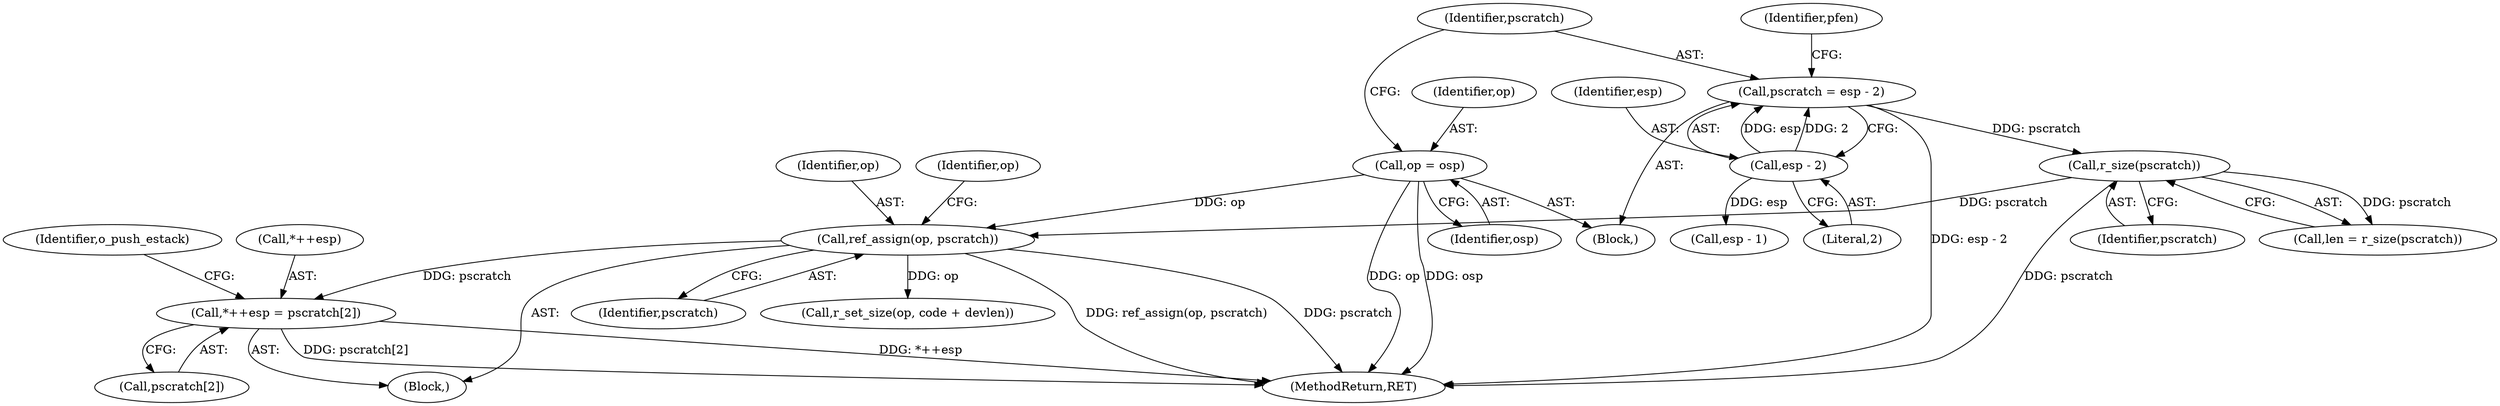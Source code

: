 digraph "0_ghostscript_2fc463d0efbd044a8232611f0898eeb12b72a970@array" {
"1000244" [label="(Call,*++esp = pscratch[2])"];
"1000234" [label="(Call,ref_assign(op, pscratch))"];
"1000110" [label="(Call,op = osp)"];
"1000149" [label="(Call,r_size(pscratch))"];
"1000114" [label="(Call,pscratch = esp - 2)"];
"1000116" [label="(Call,esp - 2)"];
"1000121" [label="(Identifier,pfen)"];
"1000110" [label="(Call,op = osp)"];
"1000236" [label="(Identifier,pscratch)"];
"1000147" [label="(Call,len = r_size(pscratch))"];
"1000114" [label="(Call,pscratch = esp - 2)"];
"1000231" [label="(Block,)"];
"1000234" [label="(Call,ref_assign(op, pscratch))"];
"1000112" [label="(Identifier,osp)"];
"1000115" [label="(Identifier,pscratch)"];
"1000245" [label="(Call,*++esp)"];
"1000248" [label="(Call,pscratch[2])"];
"1000235" [label="(Identifier,op)"];
"1000116" [label="(Call,esp - 2)"];
"1000238" [label="(Identifier,op)"];
"1000118" [label="(Literal,2)"];
"1000150" [label="(Identifier,pscratch)"];
"1000111" [label="(Identifier,op)"];
"1000237" [label="(Call,r_set_size(op, code + devlen))"];
"1000149" [label="(Call,r_size(pscratch))"];
"1000244" [label="(Call,*++esp = pscratch[2])"];
"1000117" [label="(Identifier,esp)"];
"1000252" [label="(Identifier,o_push_estack)"];
"1000108" [label="(Block,)"];
"1000123" [label="(Call,esp - 1)"];
"1000254" [label="(MethodReturn,RET)"];
"1000244" -> "1000231"  [label="AST: "];
"1000244" -> "1000248"  [label="CFG: "];
"1000245" -> "1000244"  [label="AST: "];
"1000248" -> "1000244"  [label="AST: "];
"1000252" -> "1000244"  [label="CFG: "];
"1000244" -> "1000254"  [label="DDG: pscratch[2]"];
"1000244" -> "1000254"  [label="DDG: *++esp"];
"1000234" -> "1000244"  [label="DDG: pscratch"];
"1000234" -> "1000231"  [label="AST: "];
"1000234" -> "1000236"  [label="CFG: "];
"1000235" -> "1000234"  [label="AST: "];
"1000236" -> "1000234"  [label="AST: "];
"1000238" -> "1000234"  [label="CFG: "];
"1000234" -> "1000254"  [label="DDG: pscratch"];
"1000234" -> "1000254"  [label="DDG: ref_assign(op, pscratch)"];
"1000110" -> "1000234"  [label="DDG: op"];
"1000149" -> "1000234"  [label="DDG: pscratch"];
"1000234" -> "1000237"  [label="DDG: op"];
"1000110" -> "1000108"  [label="AST: "];
"1000110" -> "1000112"  [label="CFG: "];
"1000111" -> "1000110"  [label="AST: "];
"1000112" -> "1000110"  [label="AST: "];
"1000115" -> "1000110"  [label="CFG: "];
"1000110" -> "1000254"  [label="DDG: osp"];
"1000110" -> "1000254"  [label="DDG: op"];
"1000149" -> "1000147"  [label="AST: "];
"1000149" -> "1000150"  [label="CFG: "];
"1000150" -> "1000149"  [label="AST: "];
"1000147" -> "1000149"  [label="CFG: "];
"1000149" -> "1000254"  [label="DDG: pscratch"];
"1000149" -> "1000147"  [label="DDG: pscratch"];
"1000114" -> "1000149"  [label="DDG: pscratch"];
"1000114" -> "1000108"  [label="AST: "];
"1000114" -> "1000116"  [label="CFG: "];
"1000115" -> "1000114"  [label="AST: "];
"1000116" -> "1000114"  [label="AST: "];
"1000121" -> "1000114"  [label="CFG: "];
"1000114" -> "1000254"  [label="DDG: esp - 2"];
"1000116" -> "1000114"  [label="DDG: esp"];
"1000116" -> "1000114"  [label="DDG: 2"];
"1000116" -> "1000118"  [label="CFG: "];
"1000117" -> "1000116"  [label="AST: "];
"1000118" -> "1000116"  [label="AST: "];
"1000116" -> "1000123"  [label="DDG: esp"];
}
